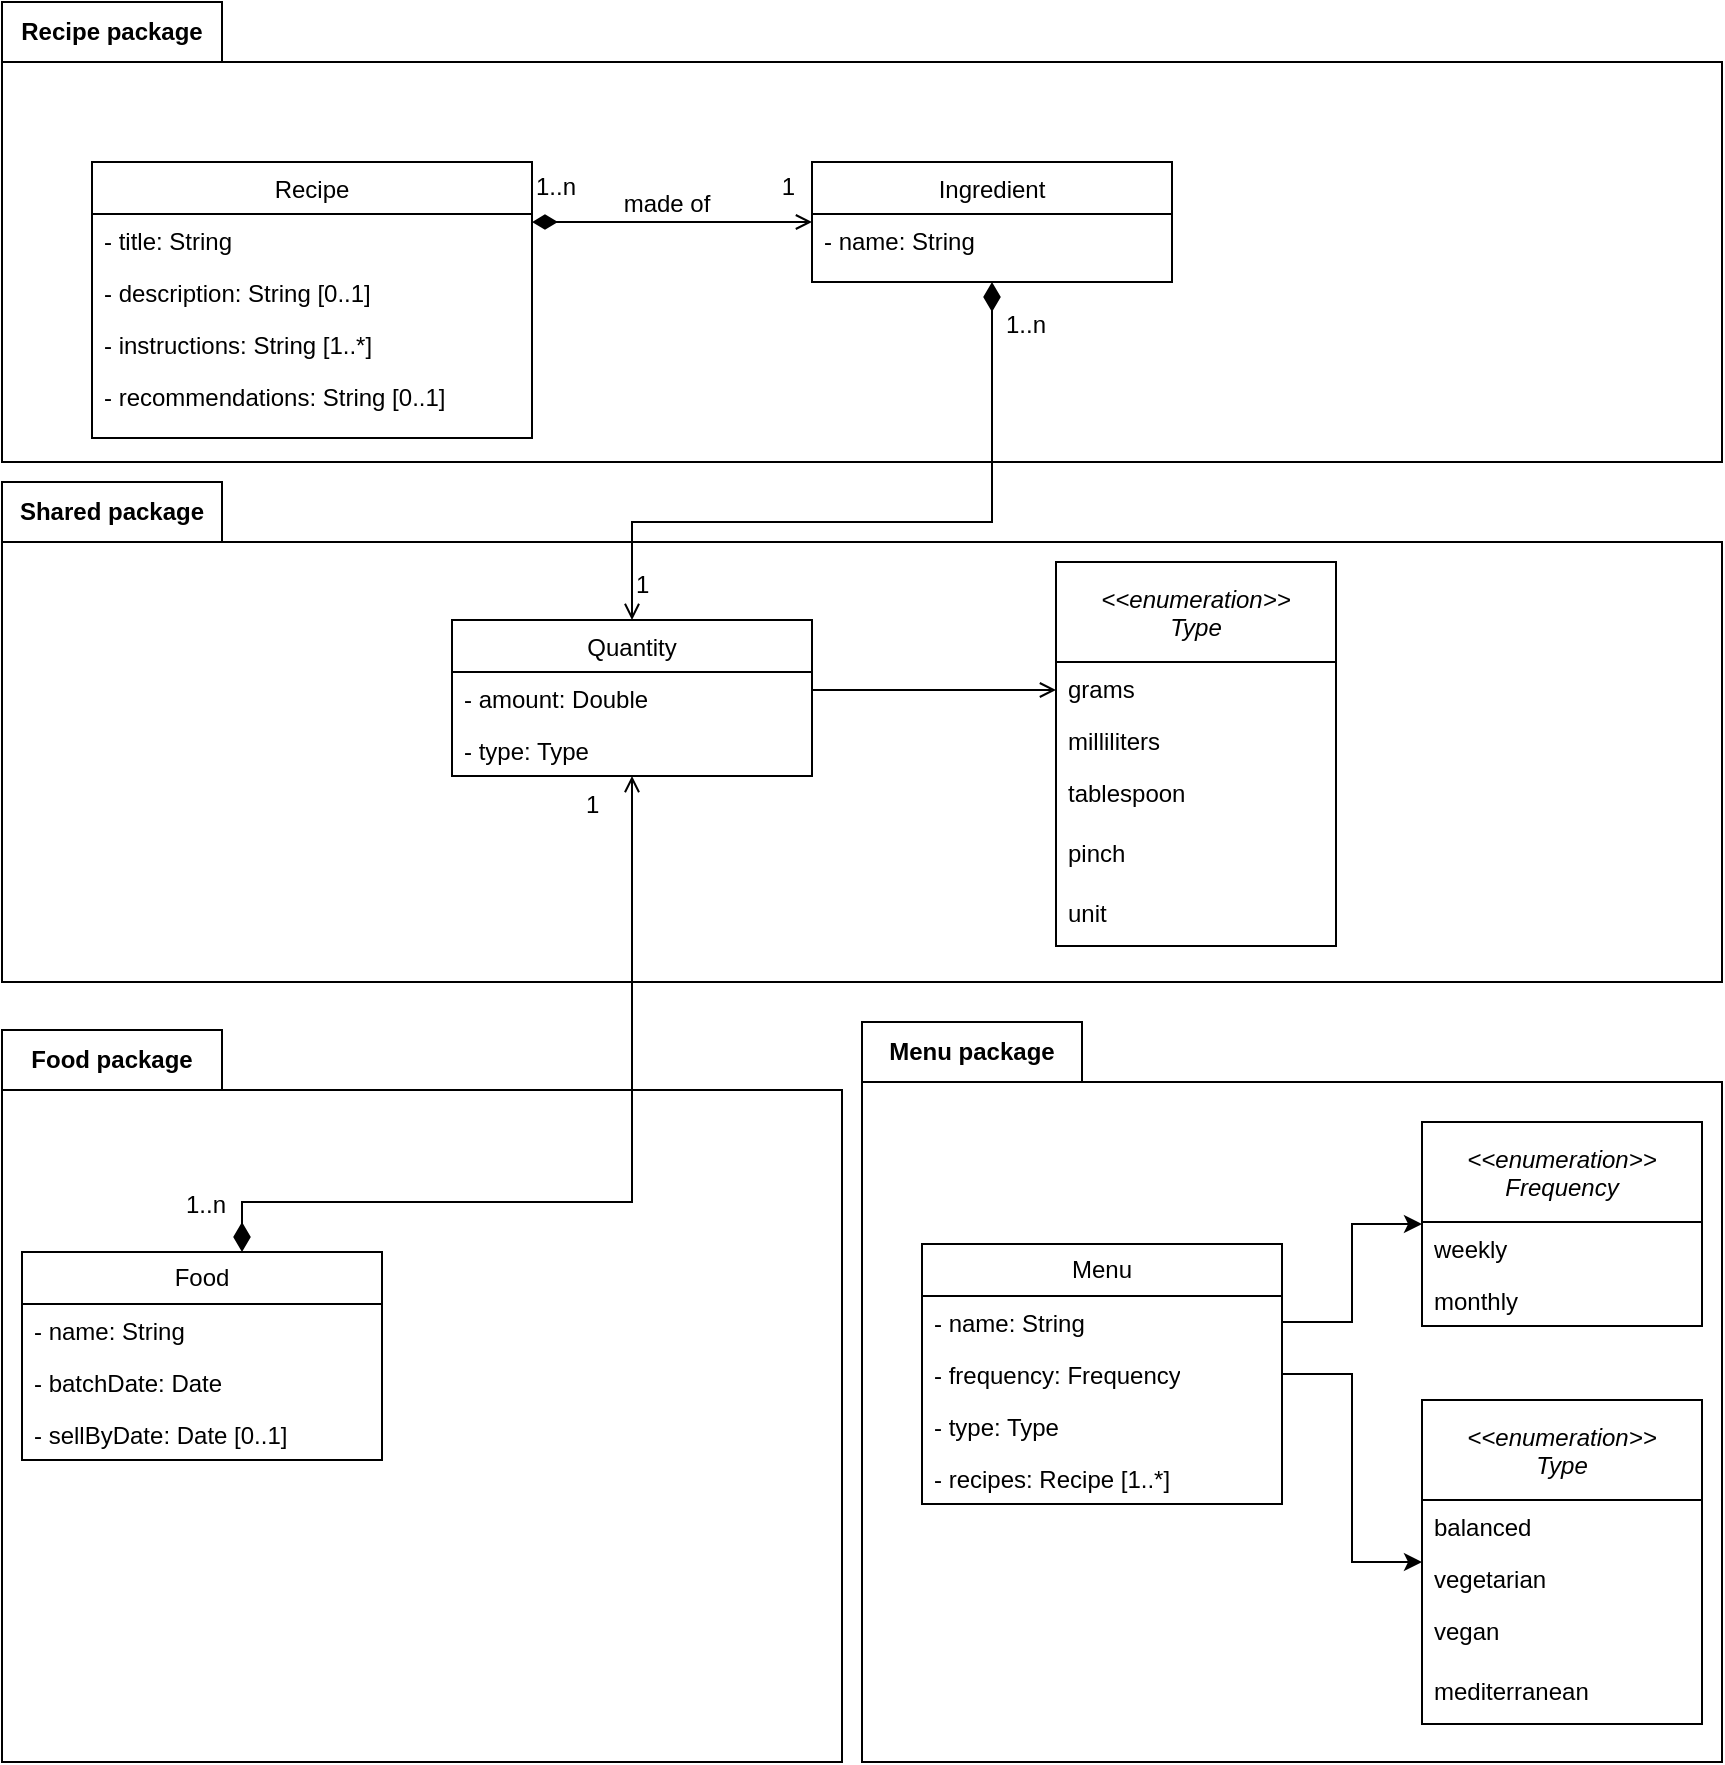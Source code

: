 <mxfile version="20.5.3" type="embed"><diagram id="C5RBs43oDa-KdzZeNtuy" name="Page-1"><mxGraphModel dx="1385" dy="1882" grid="1" gridSize="10" guides="1" tooltips="1" connect="1" arrows="1" fold="1" page="1" pageScale="1" pageWidth="827" pageHeight="1169" math="0" shadow="0"><root><mxCell id="WIyWlLk6GJQsqaUBKTNV-0"/><mxCell id="WIyWlLk6GJQsqaUBKTNV-1" parent="WIyWlLk6GJQsqaUBKTNV-0"/><mxCell id="twwaAmcpACiWc4_Vs1gQ-12" value="Recipe package" style="shape=folder;fontStyle=1;tabWidth=110;tabHeight=30;tabPosition=left;html=1;boundedLbl=1;labelInHeader=1;container=1;collapsible=0;recursiveResize=0;whiteSpace=wrap;" parent="WIyWlLk6GJQsqaUBKTNV-1" vertex="1"><mxGeometry x="160" y="-200" width="860" height="230" as="geometry"/></mxCell><mxCell id="zkfFHV4jXpPFQw0GAbJ--0" value="Recipe" style="swimlane;fontStyle=0;align=center;verticalAlign=top;childLayout=stackLayout;horizontal=1;startSize=26;horizontalStack=0;resizeParent=1;resizeLast=0;collapsible=1;marginBottom=0;rounded=0;shadow=0;strokeWidth=1;" parent="twwaAmcpACiWc4_Vs1gQ-12" vertex="1"><mxGeometry x="45" y="80" width="220" height="138" as="geometry"><mxRectangle x="230" y="140" width="160" height="26" as="alternateBounds"/></mxGeometry></mxCell><mxCell id="zkfFHV4jXpPFQw0GAbJ--1" value="- title: String" style="text;align=left;verticalAlign=top;spacingLeft=4;spacingRight=4;overflow=hidden;rotatable=0;points=[[0,0.5],[1,0.5]];portConstraint=eastwest;" parent="zkfFHV4jXpPFQw0GAbJ--0" vertex="1"><mxGeometry y="26" width="220" height="26" as="geometry"/></mxCell><mxCell id="q-PXtFeuL0Apsl_alM3o-1" value="- description: String [0..1]" style="text;align=left;verticalAlign=top;spacingLeft=4;spacingRight=4;overflow=hidden;rotatable=0;points=[[0,0.5],[1,0.5]];portConstraint=eastwest;" parent="zkfFHV4jXpPFQw0GAbJ--0" vertex="1"><mxGeometry y="52" width="220" height="26" as="geometry"/></mxCell><mxCell id="zkfFHV4jXpPFQw0GAbJ--3" value="- instructions: String [1..*]" style="text;align=left;verticalAlign=top;spacingLeft=4;spacingRight=4;overflow=hidden;rotatable=0;points=[[0,0.5],[1,0.5]];portConstraint=eastwest;rounded=0;shadow=0;html=0;" parent="zkfFHV4jXpPFQw0GAbJ--0" vertex="1"><mxGeometry y="78" width="220" height="26" as="geometry"/></mxCell><mxCell id="q-PXtFeuL0Apsl_alM3o-0" value="- recommendations: String [0..1]" style="text;align=left;verticalAlign=top;spacingLeft=4;spacingRight=4;overflow=hidden;rotatable=0;points=[[0,0.5],[1,0.5]];portConstraint=eastwest;rounded=0;shadow=0;html=0;" parent="zkfFHV4jXpPFQw0GAbJ--0" vertex="1"><mxGeometry y="104" width="220" height="26" as="geometry"/></mxCell><mxCell id="zkfFHV4jXpPFQw0GAbJ--26" value="" style="endArrow=open;shadow=0;strokeWidth=1;rounded=0;endFill=1;edgeStyle=elbowEdgeStyle;elbow=vertical;startArrow=diamondThin;startFill=1;sourcePerimeterSpacing=0;startSize=10;" parent="twwaAmcpACiWc4_Vs1gQ-12" source="zkfFHV4jXpPFQw0GAbJ--0" target="zkfFHV4jXpPFQw0GAbJ--17" edge="1"><mxGeometry x="0.5" y="41" relative="1" as="geometry"><mxPoint x="265" y="152" as="sourcePoint"/><mxPoint x="425" y="152" as="targetPoint"/><mxPoint x="-40" y="32" as="offset"/></mxGeometry></mxCell><mxCell id="zkfFHV4jXpPFQw0GAbJ--27" value="1..n" style="resizable=0;align=left;verticalAlign=bottom;labelBackgroundColor=none;fontSize=12;" parent="zkfFHV4jXpPFQw0GAbJ--26" connectable="0" vertex="1"><mxGeometry x="-1" relative="1" as="geometry"><mxPoint y="-9" as="offset"/></mxGeometry></mxCell><mxCell id="zkfFHV4jXpPFQw0GAbJ--28" value="1" style="resizable=0;align=right;verticalAlign=bottom;labelBackgroundColor=none;fontSize=12;" parent="zkfFHV4jXpPFQw0GAbJ--26" connectable="0" vertex="1"><mxGeometry x="1" relative="1" as="geometry"><mxPoint x="-7" y="-9" as="offset"/></mxGeometry></mxCell><mxCell id="zkfFHV4jXpPFQw0GAbJ--29" value="made of" style="text;html=1;resizable=0;points=[];;align=center;verticalAlign=middle;labelBackgroundColor=none;rounded=0;shadow=0;strokeWidth=1;fontSize=12;" parent="zkfFHV4jXpPFQw0GAbJ--26" vertex="1" connectable="0"><mxGeometry x="0.5" y="49" relative="1" as="geometry"><mxPoint x="-38" y="40" as="offset"/></mxGeometry></mxCell><mxCell id="zkfFHV4jXpPFQw0GAbJ--17" value="Ingredient" style="swimlane;fontStyle=0;align=center;verticalAlign=top;childLayout=stackLayout;horizontal=1;startSize=26;horizontalStack=0;resizeParent=1;resizeLast=0;collapsible=1;marginBottom=0;rounded=0;shadow=0;strokeWidth=1;" parent="twwaAmcpACiWc4_Vs1gQ-12" vertex="1"><mxGeometry x="405" y="80" width="180" height="60" as="geometry"><mxRectangle x="550" y="140" width="160" height="26" as="alternateBounds"/></mxGeometry></mxCell><mxCell id="zkfFHV4jXpPFQw0GAbJ--18" value="- name: String" style="text;align=left;verticalAlign=top;spacingLeft=4;spacingRight=4;overflow=hidden;rotatable=0;points=[[0,0.5],[1,0.5]];portConstraint=eastwest;" parent="zkfFHV4jXpPFQw0GAbJ--17" vertex="1"><mxGeometry y="26" width="180" height="26" as="geometry"/></mxCell><mxCell id="9nvnAEAGr7HeEQP3xFSp-3" value="1..n" style="resizable=0;align=left;verticalAlign=bottom;labelBackgroundColor=none;fontSize=12;" parent="twwaAmcpACiWc4_Vs1gQ-12" connectable="0" vertex="1"><mxGeometry x="500" y="169.999" as="geometry"/></mxCell><mxCell id="twwaAmcpACiWc4_Vs1gQ-10" value="Food package" style="shape=folder;fontStyle=1;tabWidth=110;tabHeight=30;tabPosition=left;html=1;boundedLbl=1;labelInHeader=1;container=1;collapsible=0;recursiveResize=0;whiteSpace=wrap;" parent="WIyWlLk6GJQsqaUBKTNV-1" vertex="1"><mxGeometry x="160" y="314" width="420" height="366" as="geometry"/></mxCell><mxCell id="twwaAmcpACiWc4_Vs1gQ-0" value="Food" style="swimlane;fontStyle=0;childLayout=stackLayout;horizontal=1;startSize=26;fillColor=none;horizontalStack=0;resizeParent=1;resizeParentMax=0;resizeLast=0;collapsible=1;marginBottom=0;whiteSpace=wrap;html=1;" parent="twwaAmcpACiWc4_Vs1gQ-10" vertex="1"><mxGeometry x="10" y="111" width="180" height="104" as="geometry"/></mxCell><mxCell id="twwaAmcpACiWc4_Vs1gQ-1" value="- name: String" style="text;strokeColor=none;fillColor=none;align=left;verticalAlign=top;spacingLeft=4;spacingRight=4;overflow=hidden;rotatable=0;points=[[0,0.5],[1,0.5]];portConstraint=eastwest;whiteSpace=wrap;html=1;" parent="twwaAmcpACiWc4_Vs1gQ-0" vertex="1"><mxGeometry y="26" width="180" height="26" as="geometry"/></mxCell><mxCell id="twwaAmcpACiWc4_Vs1gQ-39" value="- batchDate: Date" style="text;strokeColor=none;fillColor=none;align=left;verticalAlign=top;spacingLeft=4;spacingRight=4;overflow=hidden;rotatable=0;points=[[0,0.5],[1,0.5]];portConstraint=eastwest;whiteSpace=wrap;html=1;" parent="twwaAmcpACiWc4_Vs1gQ-0" vertex="1"><mxGeometry y="52" width="180" height="26" as="geometry"/></mxCell><mxCell id="twwaAmcpACiWc4_Vs1gQ-3" value="- sellByDate: Date [0..1]" style="text;strokeColor=none;fillColor=none;align=left;verticalAlign=top;spacingLeft=4;spacingRight=4;overflow=hidden;rotatable=0;points=[[0,0.5],[1,0.5]];portConstraint=eastwest;whiteSpace=wrap;html=1;" parent="twwaAmcpACiWc4_Vs1gQ-0" vertex="1"><mxGeometry y="78" width="180" height="26" as="geometry"/></mxCell><mxCell id="twwaAmcpACiWc4_Vs1gQ-49" value="1..n" style="resizable=0;align=left;verticalAlign=bottom;labelBackgroundColor=none;fontSize=12;" parent="twwaAmcpACiWc4_Vs1gQ-10" connectable="0" vertex="1"><mxGeometry x="90" y="95.999" as="geometry"/></mxCell><mxCell id="twwaAmcpACiWc4_Vs1gQ-21" value="Menu package" style="shape=folder;fontStyle=1;tabWidth=110;tabHeight=30;tabPosition=left;html=1;boundedLbl=1;labelInHeader=1;container=1;collapsible=0;recursiveResize=0;whiteSpace=wrap;" parent="WIyWlLk6GJQsqaUBKTNV-1" vertex="1"><mxGeometry x="590" y="310" width="430" height="370" as="geometry"/></mxCell><mxCell id="twwaAmcpACiWc4_Vs1gQ-22" value="Menu" style="swimlane;fontStyle=0;childLayout=stackLayout;horizontal=1;startSize=26;fillColor=none;horizontalStack=0;resizeParent=1;resizeParentMax=0;resizeLast=0;collapsible=1;marginBottom=0;whiteSpace=wrap;html=1;" parent="twwaAmcpACiWc4_Vs1gQ-21" vertex="1"><mxGeometry x="30" y="111" width="180" height="130" as="geometry"/></mxCell><mxCell id="twwaAmcpACiWc4_Vs1gQ-23" value="- name: String" style="text;strokeColor=none;fillColor=none;align=left;verticalAlign=top;spacingLeft=4;spacingRight=4;overflow=hidden;rotatable=0;points=[[0,0.5],[1,0.5]];portConstraint=eastwest;whiteSpace=wrap;html=1;" parent="twwaAmcpACiWc4_Vs1gQ-22" vertex="1"><mxGeometry y="26" width="180" height="26" as="geometry"/></mxCell><mxCell id="twwaAmcpACiWc4_Vs1gQ-24" value="- frequency: Frequency" style="text;strokeColor=none;fillColor=none;align=left;verticalAlign=top;spacingLeft=4;spacingRight=4;overflow=hidden;rotatable=0;points=[[0,0.5],[1,0.5]];portConstraint=eastwest;whiteSpace=wrap;html=1;" parent="twwaAmcpACiWc4_Vs1gQ-22" vertex="1"><mxGeometry y="52" width="180" height="26" as="geometry"/></mxCell><mxCell id="twwaAmcpACiWc4_Vs1gQ-25" value="- type: Type" style="text;strokeColor=none;fillColor=none;align=left;verticalAlign=top;spacingLeft=4;spacingRight=4;overflow=hidden;rotatable=0;points=[[0,0.5],[1,0.5]];portConstraint=eastwest;whiteSpace=wrap;html=1;" parent="twwaAmcpACiWc4_Vs1gQ-22" vertex="1"><mxGeometry y="78" width="180" height="26" as="geometry"/></mxCell><mxCell id="twwaAmcpACiWc4_Vs1gQ-26" value="- recipes: Recipe [1..*]" style="text;strokeColor=none;fillColor=none;align=left;verticalAlign=top;spacingLeft=4;spacingRight=4;overflow=hidden;rotatable=0;points=[[0,0.5],[1,0.5]];portConstraint=eastwest;whiteSpace=wrap;html=1;" parent="twwaAmcpACiWc4_Vs1gQ-22" vertex="1"><mxGeometry y="104" width="180" height="26" as="geometry"/></mxCell><mxCell id="twwaAmcpACiWc4_Vs1gQ-27" value="&lt;&lt;enumeration&gt;&gt;&#10;Type" style="swimlane;fontStyle=2;childLayout=stackLayout;horizontal=1;startSize=50;fillColor=none;horizontalStack=0;resizeParent=1;resizeParentMax=0;resizeLast=0;collapsible=1;marginBottom=0;" parent="twwaAmcpACiWc4_Vs1gQ-21" vertex="1"><mxGeometry x="280" y="189" width="140" height="162" as="geometry"><mxRectangle x="800" y="100" width="140" height="40" as="alternateBounds"/></mxGeometry></mxCell><mxCell id="twwaAmcpACiWc4_Vs1gQ-28" value="balanced" style="text;strokeColor=none;fillColor=none;align=left;verticalAlign=top;spacingLeft=4;spacingRight=4;overflow=hidden;rotatable=0;points=[[0,0.5],[1,0.5]];portConstraint=eastwest;" parent="twwaAmcpACiWc4_Vs1gQ-27" vertex="1"><mxGeometry y="50" width="140" height="26" as="geometry"/></mxCell><mxCell id="twwaAmcpACiWc4_Vs1gQ-29" value="vegetarian" style="text;strokeColor=none;fillColor=none;align=left;verticalAlign=top;spacingLeft=4;spacingRight=4;overflow=hidden;rotatable=0;points=[[0,0.5],[1,0.5]];portConstraint=eastwest;" parent="twwaAmcpACiWc4_Vs1gQ-27" vertex="1"><mxGeometry y="76" width="140" height="26" as="geometry"/></mxCell><mxCell id="twwaAmcpACiWc4_Vs1gQ-30" value="vegan" style="text;strokeColor=none;fillColor=none;align=left;verticalAlign=top;spacingLeft=4;spacingRight=4;overflow=hidden;rotatable=0;points=[[0,0.5],[1,0.5]];portConstraint=eastwest;" parent="twwaAmcpACiWc4_Vs1gQ-27" vertex="1"><mxGeometry y="102" width="140" height="30" as="geometry"/></mxCell><mxCell id="twwaAmcpACiWc4_Vs1gQ-32" value="mediterranean" style="text;strokeColor=none;fillColor=none;align=left;verticalAlign=top;spacingLeft=4;spacingRight=4;overflow=hidden;rotatable=0;points=[[0,0.5],[1,0.5]];portConstraint=eastwest;" parent="twwaAmcpACiWc4_Vs1gQ-27" vertex="1"><mxGeometry y="132" width="140" height="30" as="geometry"/></mxCell><mxCell id="twwaAmcpACiWc4_Vs1gQ-31" style="edgeStyle=orthogonalEdgeStyle;rounded=0;orthogonalLoop=1;jettySize=auto;html=1;" parent="twwaAmcpACiWc4_Vs1gQ-21" source="twwaAmcpACiWc4_Vs1gQ-24" target="twwaAmcpACiWc4_Vs1gQ-27" edge="1"><mxGeometry relative="1" as="geometry"/></mxCell><mxCell id="twwaAmcpACiWc4_Vs1gQ-33" value="&lt;&lt;enumeration&gt;&gt;&#10;Frequency" style="swimlane;fontStyle=2;childLayout=stackLayout;horizontal=1;startSize=50;fillColor=none;horizontalStack=0;resizeParent=1;resizeParentMax=0;resizeLast=0;collapsible=1;marginBottom=0;" parent="twwaAmcpACiWc4_Vs1gQ-21" vertex="1"><mxGeometry x="280" y="50" width="140" height="102" as="geometry"><mxRectangle x="800" y="100" width="140" height="40" as="alternateBounds"/></mxGeometry></mxCell><mxCell id="twwaAmcpACiWc4_Vs1gQ-34" value="weekly" style="text;strokeColor=none;fillColor=none;align=left;verticalAlign=top;spacingLeft=4;spacingRight=4;overflow=hidden;rotatable=0;points=[[0,0.5],[1,0.5]];portConstraint=eastwest;" parent="twwaAmcpACiWc4_Vs1gQ-33" vertex="1"><mxGeometry y="50" width="140" height="26" as="geometry"/></mxCell><mxCell id="twwaAmcpACiWc4_Vs1gQ-35" value="monthly" style="text;strokeColor=none;fillColor=none;align=left;verticalAlign=top;spacingLeft=4;spacingRight=4;overflow=hidden;rotatable=0;points=[[0,0.5],[1,0.5]];portConstraint=eastwest;" parent="twwaAmcpACiWc4_Vs1gQ-33" vertex="1"><mxGeometry y="76" width="140" height="26" as="geometry"/></mxCell><mxCell id="twwaAmcpACiWc4_Vs1gQ-38" style="edgeStyle=orthogonalEdgeStyle;rounded=0;orthogonalLoop=1;jettySize=auto;html=1;entryX=0;entryY=0.5;entryDx=0;entryDy=0;" parent="twwaAmcpACiWc4_Vs1gQ-21" source="twwaAmcpACiWc4_Vs1gQ-23" target="twwaAmcpACiWc4_Vs1gQ-33" edge="1"><mxGeometry relative="1" as="geometry"/></mxCell><mxCell id="9nvnAEAGr7HeEQP3xFSp-0" value="Shared package" style="shape=folder;fontStyle=1;tabWidth=110;tabHeight=30;tabPosition=left;html=1;boundedLbl=1;labelInHeader=1;container=1;collapsible=0;recursiveResize=0;whiteSpace=wrap;" parent="WIyWlLk6GJQsqaUBKTNV-1" vertex="1"><mxGeometry x="160" y="40" width="860" height="250" as="geometry"/></mxCell><mxCell id="twwaAmcpACiWc4_Vs1gQ-40" value="Quantity" style="swimlane;fontStyle=0;align=center;verticalAlign=top;childLayout=stackLayout;horizontal=1;startSize=26;horizontalStack=0;resizeParent=1;resizeLast=0;collapsible=1;marginBottom=0;rounded=0;shadow=0;strokeWidth=1;" parent="9nvnAEAGr7HeEQP3xFSp-0" vertex="1"><mxGeometry x="225" y="69" width="180" height="78" as="geometry"><mxRectangle x="550" y="140" width="160" height="26" as="alternateBounds"/></mxGeometry></mxCell><mxCell id="twwaAmcpACiWc4_Vs1gQ-42" value="- amount: Double" style="text;align=left;verticalAlign=top;spacingLeft=4;spacingRight=4;overflow=hidden;rotatable=0;points=[[0,0.5],[1,0.5]];portConstraint=eastwest;rounded=0;shadow=0;html=0;" parent="twwaAmcpACiWc4_Vs1gQ-40" vertex="1"><mxGeometry y="26" width="180" height="26" as="geometry"/></mxCell><mxCell id="twwaAmcpACiWc4_Vs1gQ-43" value="- type: Type" style="text;align=left;verticalAlign=top;spacingLeft=4;spacingRight=4;overflow=hidden;rotatable=0;points=[[0,0.5],[1,0.5]];portConstraint=eastwest;rounded=0;shadow=0;html=0;" parent="twwaAmcpACiWc4_Vs1gQ-40" vertex="1"><mxGeometry y="52" width="180" height="26" as="geometry"/></mxCell><mxCell id="XJNn22fLhvP08hlpOp0B-0" value="&lt;&lt;enumeration&gt;&gt;&#10;Type" style="swimlane;fontStyle=2;childLayout=stackLayout;horizontal=1;startSize=50;fillColor=none;horizontalStack=0;resizeParent=1;resizeParentMax=0;resizeLast=0;collapsible=1;marginBottom=0;" parent="9nvnAEAGr7HeEQP3xFSp-0" vertex="1"><mxGeometry x="527" y="40" width="140" height="192" as="geometry"><mxRectangle x="800" y="100" width="140" height="40" as="alternateBounds"/></mxGeometry></mxCell><mxCell id="XJNn22fLhvP08hlpOp0B-1" value="grams" style="text;strokeColor=none;fillColor=none;align=left;verticalAlign=top;spacingLeft=4;spacingRight=4;overflow=hidden;rotatable=0;points=[[0,0.5],[1,0.5]];portConstraint=eastwest;" parent="XJNn22fLhvP08hlpOp0B-0" vertex="1"><mxGeometry y="50" width="140" height="26" as="geometry"/></mxCell><mxCell id="XJNn22fLhvP08hlpOp0B-2" value="milliliters" style="text;strokeColor=none;fillColor=none;align=left;verticalAlign=top;spacingLeft=4;spacingRight=4;overflow=hidden;rotatable=0;points=[[0,0.5],[1,0.5]];portConstraint=eastwest;" parent="XJNn22fLhvP08hlpOp0B-0" vertex="1"><mxGeometry y="76" width="140" height="26" as="geometry"/></mxCell><mxCell id="XJNn22fLhvP08hlpOp0B-3" value="tablespoon" style="text;strokeColor=none;fillColor=none;align=left;verticalAlign=top;spacingLeft=4;spacingRight=4;overflow=hidden;rotatable=0;points=[[0,0.5],[1,0.5]];portConstraint=eastwest;" parent="XJNn22fLhvP08hlpOp0B-0" vertex="1"><mxGeometry y="102" width="140" height="30" as="geometry"/></mxCell><mxCell id="XJNn22fLhvP08hlpOp0B-4" value="pinch" style="text;strokeColor=none;fillColor=none;align=left;verticalAlign=top;spacingLeft=4;spacingRight=4;overflow=hidden;rotatable=0;points=[[0,0.5],[1,0.5]];portConstraint=eastwest;" parent="XJNn22fLhvP08hlpOp0B-0" vertex="1"><mxGeometry y="132" width="140" height="30" as="geometry"/></mxCell><mxCell id="XJNn22fLhvP08hlpOp0B-5" value="unit" style="text;strokeColor=none;fillColor=none;align=left;verticalAlign=top;spacingLeft=4;spacingRight=4;overflow=hidden;rotatable=0;points=[[0,0.5],[1,0.5]];portConstraint=eastwest;" parent="XJNn22fLhvP08hlpOp0B-0" vertex="1"><mxGeometry y="162" width="140" height="30" as="geometry"/></mxCell><mxCell id="XJNn22fLhvP08hlpOp0B-6" style="edgeStyle=orthogonalEdgeStyle;rounded=0;orthogonalLoop=1;jettySize=auto;html=1;startArrow=none;startFill=0;startSize=10;sourcePerimeterSpacing=0;endArrow=open;endFill=0;exitX=1;exitY=0.5;exitDx=0;exitDy=0;" parent="9nvnAEAGr7HeEQP3xFSp-0" source="twwaAmcpACiWc4_Vs1gQ-42" target="XJNn22fLhvP08hlpOp0B-0" edge="1"><mxGeometry relative="1" as="geometry"><Array as="points"><mxPoint x="405" y="104"/></Array></mxGeometry></mxCell><mxCell id="9nvnAEAGr7HeEQP3xFSp-4" value="1" style="resizable=0;align=left;verticalAlign=bottom;labelBackgroundColor=none;fontSize=12;" parent="9nvnAEAGr7HeEQP3xFSp-0" connectable="0" vertex="1"><mxGeometry x="315" y="59.999" as="geometry"/></mxCell><mxCell id="9nvnAEAGr7HeEQP3xFSp-5" value="1" style="resizable=0;align=left;verticalAlign=bottom;labelBackgroundColor=none;fontSize=12;" parent="9nvnAEAGr7HeEQP3xFSp-0" connectable="0" vertex="1"><mxGeometry x="290" y="169.999" as="geometry"/></mxCell><mxCell id="twwaAmcpACiWc4_Vs1gQ-44" style="edgeStyle=orthogonalEdgeStyle;rounded=0;orthogonalLoop=1;jettySize=auto;html=1;strokeColor=default;startArrow=diamondThin;startFill=1;startSize=12;endArrow=open;endFill=0;" parent="WIyWlLk6GJQsqaUBKTNV-1" source="zkfFHV4jXpPFQw0GAbJ--17" target="twwaAmcpACiWc4_Vs1gQ-40" edge="1"><mxGeometry relative="1" as="geometry"><Array as="points"><mxPoint x="655" y="60"/><mxPoint x="475" y="60"/></Array></mxGeometry></mxCell><mxCell id="twwaAmcpACiWc4_Vs1gQ-48" style="edgeStyle=orthogonalEdgeStyle;rounded=0;orthogonalLoop=1;jettySize=auto;html=1;strokeColor=default;startArrow=diamondThin;startFill=1;startSize=12;endArrow=open;endFill=0;" parent="WIyWlLk6GJQsqaUBKTNV-1" source="twwaAmcpACiWc4_Vs1gQ-0" target="twwaAmcpACiWc4_Vs1gQ-40" edge="1"><mxGeometry relative="1" as="geometry"><mxPoint x="665" y="100" as="sourcePoint"/><mxPoint x="390" y="400" as="targetPoint"/><Array as="points"><mxPoint x="280" y="400"/><mxPoint x="475" y="400"/></Array></mxGeometry></mxCell></root></mxGraphModel></diagram></mxfile>